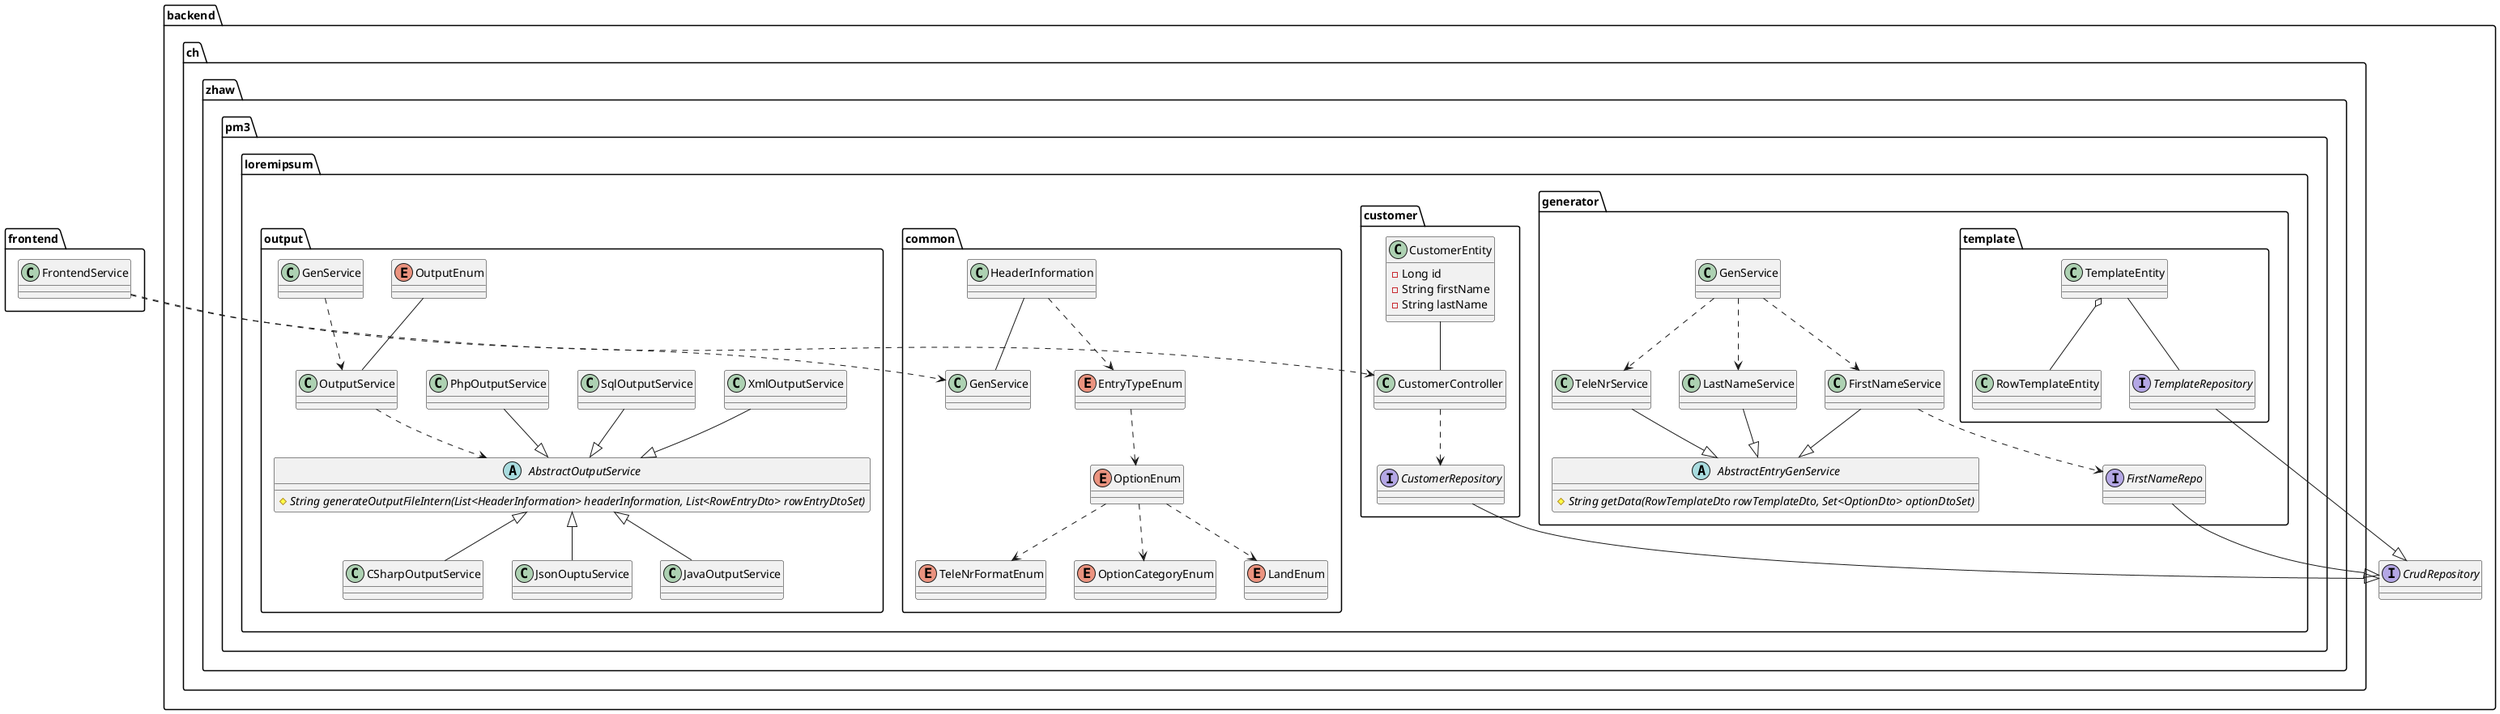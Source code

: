 @startuml
'https://plantuml.com/class-diagram

package frontend{
class FrontendService


}

package backend{

interface CrudRepository

package ch.zhaw.pm3.loremipsum.common{
enum EntryTypeEnum

enum OptionCategoryEnum

enum OptionEnum

enum LandEnum
enum TeleNrFormatEnum

class HeaderInformation


FrontendService ..down> GenService
HeaderInformation -- GenService
HeaderInformation ..> EntryTypeEnum
EntryTypeEnum ..> OptionEnum
OptionEnum ..> OptionCategoryEnum
OptionEnum ..> LandEnum
OptionEnum ..> TeleNrFormatEnum

}

package ch.zhaw.pm3.loremipsum.customer{
class CustomerEntity{
- Long id
- String firstName
- String lastName
}
interface CustomerRepository{

}

class CustomerController{

    }

    CustomerEntity -- CustomerController
    CustomerRepository --|> CrudRepository
    CustomerController ..> CustomerRepository
    FrontendService ..down> CustomerController
}

package ch.zhaw.pm3.loremipsum.generator{

abstract class AbstractEntryGenService{
#{abstract} String getData(RowTemplateDto rowTemplateDto, Set<OptionDto> optionDtoSet)
}
class FirstNameService{

}

interface FirstNameRepo{

}


class LastNameService{

 }
class TeleNrService{

}

class GenService{
}

package template{
class TemplateEntity
class RowTemplateEntity


interface TemplateRepository
TemplateEntity -- TemplateRepository
TemplateEntity o-- RowTemplateEntity
TemplateRepository --|> CrudRepository
}
GenService ..> FirstNameService
GenService ..> TeleNrService
GenService ..> LastNameService

FirstNameRepo --|> CrudRepository
FirstNameService ..> FirstNameRepo
TeleNrService --|> AbstractEntryGenService
LastNameService --|> AbstractEntryGenService
FirstNameService --|> AbstractEntryGenService
}

package ch.zhaw.pm3.loremipsum.output{
abstract class AbstractOutputService{
# {abstract} String generateOutputFileIntern(List<HeaderInformation> headerInformation, List<RowEntryDto> rowEntryDtoSet)
}
class XmlOutputService
class SqlOutputService
class PhpOutputService
class JsonOuptuService
class JavaOutputService
class CSharpOutputService

class OutputService
enum OutputEnum

XmlOutputService --|> AbstractOutputService
SqlOutputService --|> AbstractOutputService
PhpOutputService --|> AbstractOutputService
JsonOuptuService --up|> AbstractOutputService
JavaOutputService --up|> AbstractOutputService
CSharpOutputService --up|> AbstractOutputService

OutputService ..> AbstractOutputService
OutputEnum -- OutputService
GenService .down.> OutputService
}
}


@enduml